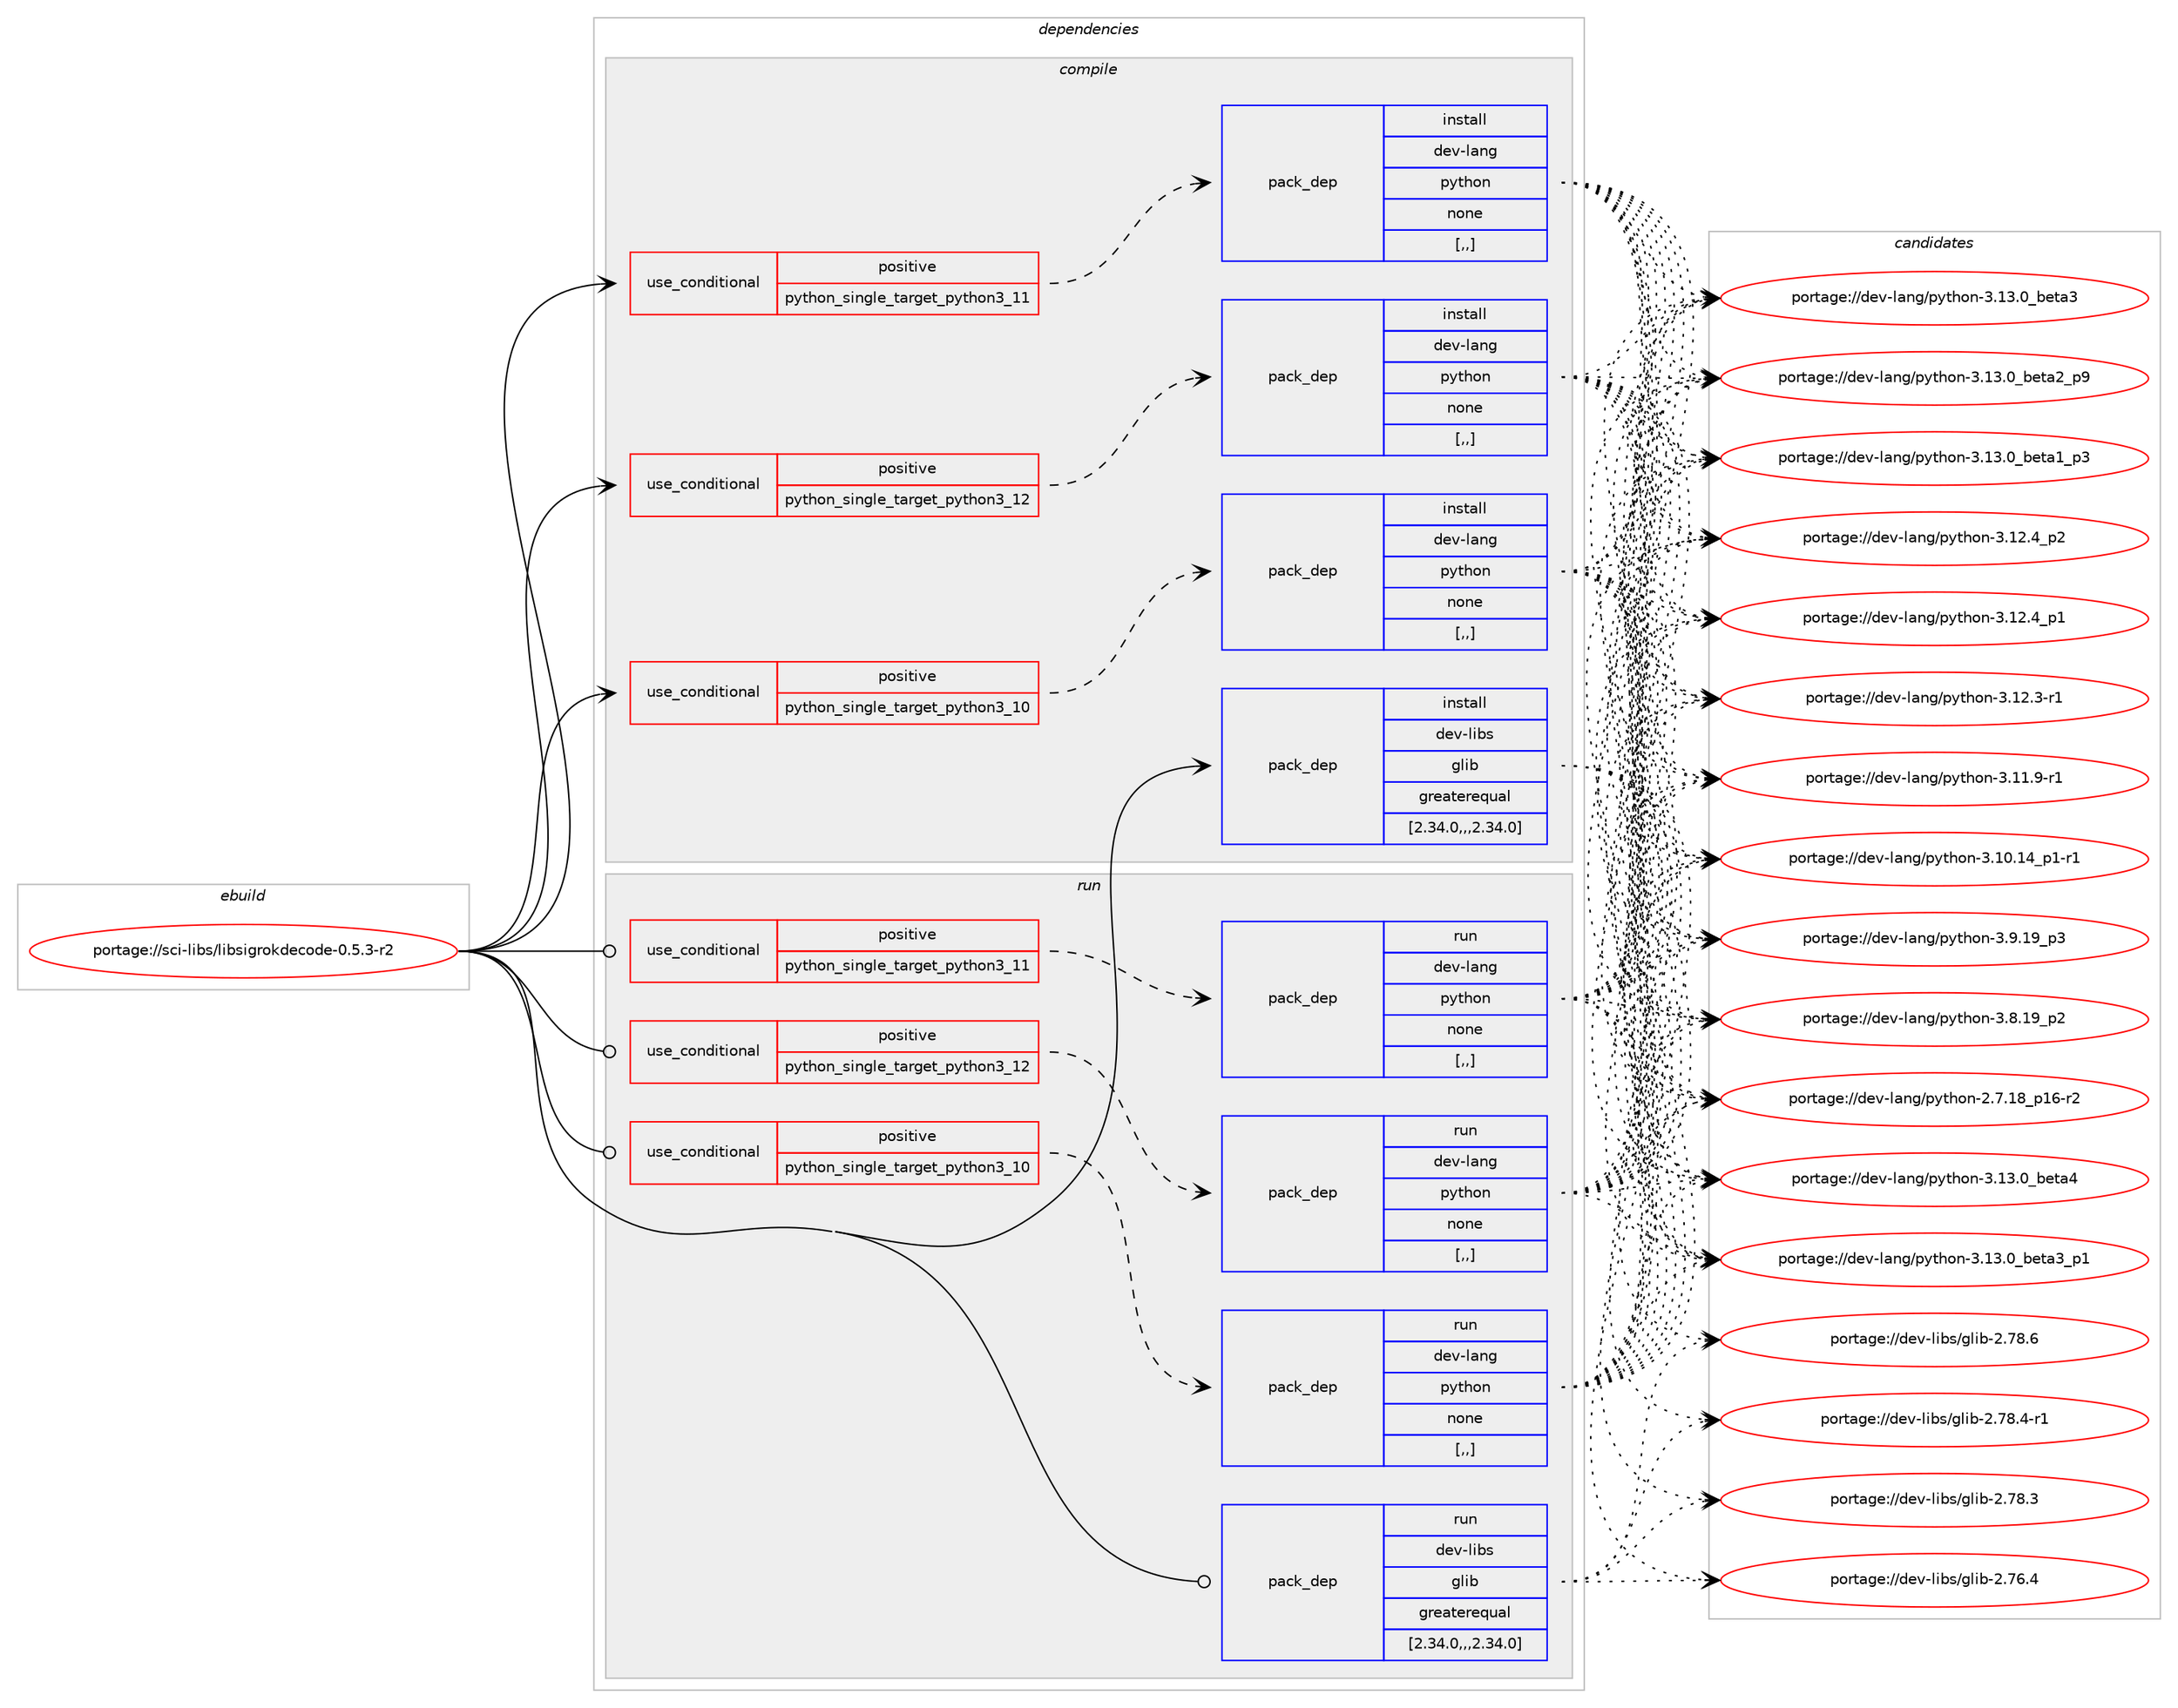 digraph prolog {

# *************
# Graph options
# *************

newrank=true;
concentrate=true;
compound=true;
graph [rankdir=LR,fontname=Helvetica,fontsize=10,ranksep=1.5];#, ranksep=2.5, nodesep=0.2];
edge  [arrowhead=vee];
node  [fontname=Helvetica,fontsize=10];

# **********
# The ebuild
# **********

subgraph cluster_leftcol {
color=gray;
label=<<i>ebuild</i>>;
id [label="portage://sci-libs/libsigrokdecode-0.5.3-r2", color=red, width=4, href="../sci-libs/libsigrokdecode-0.5.3-r2.svg"];
}

# ****************
# The dependencies
# ****************

subgraph cluster_midcol {
color=gray;
label=<<i>dependencies</i>>;
subgraph cluster_compile {
fillcolor="#eeeeee";
style=filled;
label=<<i>compile</i>>;
subgraph cond106900 {
dependency403902 [label=<<TABLE BORDER="0" CELLBORDER="1" CELLSPACING="0" CELLPADDING="4"><TR><TD ROWSPAN="3" CELLPADDING="10">use_conditional</TD></TR><TR><TD>positive</TD></TR><TR><TD>python_single_target_python3_10</TD></TR></TABLE>>, shape=none, color=red];
subgraph pack294130 {
dependency403903 [label=<<TABLE BORDER="0" CELLBORDER="1" CELLSPACING="0" CELLPADDING="4" WIDTH="220"><TR><TD ROWSPAN="6" CELLPADDING="30">pack_dep</TD></TR><TR><TD WIDTH="110">install</TD></TR><TR><TD>dev-lang</TD></TR><TR><TD>python</TD></TR><TR><TD>none</TD></TR><TR><TD>[,,]</TD></TR></TABLE>>, shape=none, color=blue];
}
dependency403902:e -> dependency403903:w [weight=20,style="dashed",arrowhead="vee"];
}
id:e -> dependency403902:w [weight=20,style="solid",arrowhead="vee"];
subgraph cond106901 {
dependency403904 [label=<<TABLE BORDER="0" CELLBORDER="1" CELLSPACING="0" CELLPADDING="4"><TR><TD ROWSPAN="3" CELLPADDING="10">use_conditional</TD></TR><TR><TD>positive</TD></TR><TR><TD>python_single_target_python3_11</TD></TR></TABLE>>, shape=none, color=red];
subgraph pack294131 {
dependency403905 [label=<<TABLE BORDER="0" CELLBORDER="1" CELLSPACING="0" CELLPADDING="4" WIDTH="220"><TR><TD ROWSPAN="6" CELLPADDING="30">pack_dep</TD></TR><TR><TD WIDTH="110">install</TD></TR><TR><TD>dev-lang</TD></TR><TR><TD>python</TD></TR><TR><TD>none</TD></TR><TR><TD>[,,]</TD></TR></TABLE>>, shape=none, color=blue];
}
dependency403904:e -> dependency403905:w [weight=20,style="dashed",arrowhead="vee"];
}
id:e -> dependency403904:w [weight=20,style="solid",arrowhead="vee"];
subgraph cond106902 {
dependency403906 [label=<<TABLE BORDER="0" CELLBORDER="1" CELLSPACING="0" CELLPADDING="4"><TR><TD ROWSPAN="3" CELLPADDING="10">use_conditional</TD></TR><TR><TD>positive</TD></TR><TR><TD>python_single_target_python3_12</TD></TR></TABLE>>, shape=none, color=red];
subgraph pack294132 {
dependency403907 [label=<<TABLE BORDER="0" CELLBORDER="1" CELLSPACING="0" CELLPADDING="4" WIDTH="220"><TR><TD ROWSPAN="6" CELLPADDING="30">pack_dep</TD></TR><TR><TD WIDTH="110">install</TD></TR><TR><TD>dev-lang</TD></TR><TR><TD>python</TD></TR><TR><TD>none</TD></TR><TR><TD>[,,]</TD></TR></TABLE>>, shape=none, color=blue];
}
dependency403906:e -> dependency403907:w [weight=20,style="dashed",arrowhead="vee"];
}
id:e -> dependency403906:w [weight=20,style="solid",arrowhead="vee"];
subgraph pack294133 {
dependency403908 [label=<<TABLE BORDER="0" CELLBORDER="1" CELLSPACING="0" CELLPADDING="4" WIDTH="220"><TR><TD ROWSPAN="6" CELLPADDING="30">pack_dep</TD></TR><TR><TD WIDTH="110">install</TD></TR><TR><TD>dev-libs</TD></TR><TR><TD>glib</TD></TR><TR><TD>greaterequal</TD></TR><TR><TD>[2.34.0,,,2.34.0]</TD></TR></TABLE>>, shape=none, color=blue];
}
id:e -> dependency403908:w [weight=20,style="solid",arrowhead="vee"];
}
subgraph cluster_compileandrun {
fillcolor="#eeeeee";
style=filled;
label=<<i>compile and run</i>>;
}
subgraph cluster_run {
fillcolor="#eeeeee";
style=filled;
label=<<i>run</i>>;
subgraph cond106903 {
dependency403909 [label=<<TABLE BORDER="0" CELLBORDER="1" CELLSPACING="0" CELLPADDING="4"><TR><TD ROWSPAN="3" CELLPADDING="10">use_conditional</TD></TR><TR><TD>positive</TD></TR><TR><TD>python_single_target_python3_10</TD></TR></TABLE>>, shape=none, color=red];
subgraph pack294134 {
dependency403910 [label=<<TABLE BORDER="0" CELLBORDER="1" CELLSPACING="0" CELLPADDING="4" WIDTH="220"><TR><TD ROWSPAN="6" CELLPADDING="30">pack_dep</TD></TR><TR><TD WIDTH="110">run</TD></TR><TR><TD>dev-lang</TD></TR><TR><TD>python</TD></TR><TR><TD>none</TD></TR><TR><TD>[,,]</TD></TR></TABLE>>, shape=none, color=blue];
}
dependency403909:e -> dependency403910:w [weight=20,style="dashed",arrowhead="vee"];
}
id:e -> dependency403909:w [weight=20,style="solid",arrowhead="odot"];
subgraph cond106904 {
dependency403911 [label=<<TABLE BORDER="0" CELLBORDER="1" CELLSPACING="0" CELLPADDING="4"><TR><TD ROWSPAN="3" CELLPADDING="10">use_conditional</TD></TR><TR><TD>positive</TD></TR><TR><TD>python_single_target_python3_11</TD></TR></TABLE>>, shape=none, color=red];
subgraph pack294135 {
dependency403912 [label=<<TABLE BORDER="0" CELLBORDER="1" CELLSPACING="0" CELLPADDING="4" WIDTH="220"><TR><TD ROWSPAN="6" CELLPADDING="30">pack_dep</TD></TR><TR><TD WIDTH="110">run</TD></TR><TR><TD>dev-lang</TD></TR><TR><TD>python</TD></TR><TR><TD>none</TD></TR><TR><TD>[,,]</TD></TR></TABLE>>, shape=none, color=blue];
}
dependency403911:e -> dependency403912:w [weight=20,style="dashed",arrowhead="vee"];
}
id:e -> dependency403911:w [weight=20,style="solid",arrowhead="odot"];
subgraph cond106905 {
dependency403913 [label=<<TABLE BORDER="0" CELLBORDER="1" CELLSPACING="0" CELLPADDING="4"><TR><TD ROWSPAN="3" CELLPADDING="10">use_conditional</TD></TR><TR><TD>positive</TD></TR><TR><TD>python_single_target_python3_12</TD></TR></TABLE>>, shape=none, color=red];
subgraph pack294136 {
dependency403914 [label=<<TABLE BORDER="0" CELLBORDER="1" CELLSPACING="0" CELLPADDING="4" WIDTH="220"><TR><TD ROWSPAN="6" CELLPADDING="30">pack_dep</TD></TR><TR><TD WIDTH="110">run</TD></TR><TR><TD>dev-lang</TD></TR><TR><TD>python</TD></TR><TR><TD>none</TD></TR><TR><TD>[,,]</TD></TR></TABLE>>, shape=none, color=blue];
}
dependency403913:e -> dependency403914:w [weight=20,style="dashed",arrowhead="vee"];
}
id:e -> dependency403913:w [weight=20,style="solid",arrowhead="odot"];
subgraph pack294137 {
dependency403915 [label=<<TABLE BORDER="0" CELLBORDER="1" CELLSPACING="0" CELLPADDING="4" WIDTH="220"><TR><TD ROWSPAN="6" CELLPADDING="30">pack_dep</TD></TR><TR><TD WIDTH="110">run</TD></TR><TR><TD>dev-libs</TD></TR><TR><TD>glib</TD></TR><TR><TD>greaterequal</TD></TR><TR><TD>[2.34.0,,,2.34.0]</TD></TR></TABLE>>, shape=none, color=blue];
}
id:e -> dependency403915:w [weight=20,style="solid",arrowhead="odot"];
}
}

# **************
# The candidates
# **************

subgraph cluster_choices {
rank=same;
color=gray;
label=<<i>candidates</i>>;

subgraph choice294130 {
color=black;
nodesep=1;
choice1001011184510897110103471121211161041111104551464951464895981011169752 [label="portage://dev-lang/python-3.13.0_beta4", color=red, width=4,href="../dev-lang/python-3.13.0_beta4.svg"];
choice10010111845108971101034711212111610411111045514649514648959810111697519511249 [label="portage://dev-lang/python-3.13.0_beta3_p1", color=red, width=4,href="../dev-lang/python-3.13.0_beta3_p1.svg"];
choice1001011184510897110103471121211161041111104551464951464895981011169751 [label="portage://dev-lang/python-3.13.0_beta3", color=red, width=4,href="../dev-lang/python-3.13.0_beta3.svg"];
choice10010111845108971101034711212111610411111045514649514648959810111697509511257 [label="portage://dev-lang/python-3.13.0_beta2_p9", color=red, width=4,href="../dev-lang/python-3.13.0_beta2_p9.svg"];
choice10010111845108971101034711212111610411111045514649514648959810111697499511251 [label="portage://dev-lang/python-3.13.0_beta1_p3", color=red, width=4,href="../dev-lang/python-3.13.0_beta1_p3.svg"];
choice100101118451089711010347112121116104111110455146495046529511250 [label="portage://dev-lang/python-3.12.4_p2", color=red, width=4,href="../dev-lang/python-3.12.4_p2.svg"];
choice100101118451089711010347112121116104111110455146495046529511249 [label="portage://dev-lang/python-3.12.4_p1", color=red, width=4,href="../dev-lang/python-3.12.4_p1.svg"];
choice100101118451089711010347112121116104111110455146495046514511449 [label="portage://dev-lang/python-3.12.3-r1", color=red, width=4,href="../dev-lang/python-3.12.3-r1.svg"];
choice100101118451089711010347112121116104111110455146494946574511449 [label="portage://dev-lang/python-3.11.9-r1", color=red, width=4,href="../dev-lang/python-3.11.9-r1.svg"];
choice100101118451089711010347112121116104111110455146494846495295112494511449 [label="portage://dev-lang/python-3.10.14_p1-r1", color=red, width=4,href="../dev-lang/python-3.10.14_p1-r1.svg"];
choice100101118451089711010347112121116104111110455146574649579511251 [label="portage://dev-lang/python-3.9.19_p3", color=red, width=4,href="../dev-lang/python-3.9.19_p3.svg"];
choice100101118451089711010347112121116104111110455146564649579511250 [label="portage://dev-lang/python-3.8.19_p2", color=red, width=4,href="../dev-lang/python-3.8.19_p2.svg"];
choice100101118451089711010347112121116104111110455046554649569511249544511450 [label="portage://dev-lang/python-2.7.18_p16-r2", color=red, width=4,href="../dev-lang/python-2.7.18_p16-r2.svg"];
dependency403903:e -> choice1001011184510897110103471121211161041111104551464951464895981011169752:w [style=dotted,weight="100"];
dependency403903:e -> choice10010111845108971101034711212111610411111045514649514648959810111697519511249:w [style=dotted,weight="100"];
dependency403903:e -> choice1001011184510897110103471121211161041111104551464951464895981011169751:w [style=dotted,weight="100"];
dependency403903:e -> choice10010111845108971101034711212111610411111045514649514648959810111697509511257:w [style=dotted,weight="100"];
dependency403903:e -> choice10010111845108971101034711212111610411111045514649514648959810111697499511251:w [style=dotted,weight="100"];
dependency403903:e -> choice100101118451089711010347112121116104111110455146495046529511250:w [style=dotted,weight="100"];
dependency403903:e -> choice100101118451089711010347112121116104111110455146495046529511249:w [style=dotted,weight="100"];
dependency403903:e -> choice100101118451089711010347112121116104111110455146495046514511449:w [style=dotted,weight="100"];
dependency403903:e -> choice100101118451089711010347112121116104111110455146494946574511449:w [style=dotted,weight="100"];
dependency403903:e -> choice100101118451089711010347112121116104111110455146494846495295112494511449:w [style=dotted,weight="100"];
dependency403903:e -> choice100101118451089711010347112121116104111110455146574649579511251:w [style=dotted,weight="100"];
dependency403903:e -> choice100101118451089711010347112121116104111110455146564649579511250:w [style=dotted,weight="100"];
dependency403903:e -> choice100101118451089711010347112121116104111110455046554649569511249544511450:w [style=dotted,weight="100"];
}
subgraph choice294131 {
color=black;
nodesep=1;
choice1001011184510897110103471121211161041111104551464951464895981011169752 [label="portage://dev-lang/python-3.13.0_beta4", color=red, width=4,href="../dev-lang/python-3.13.0_beta4.svg"];
choice10010111845108971101034711212111610411111045514649514648959810111697519511249 [label="portage://dev-lang/python-3.13.0_beta3_p1", color=red, width=4,href="../dev-lang/python-3.13.0_beta3_p1.svg"];
choice1001011184510897110103471121211161041111104551464951464895981011169751 [label="portage://dev-lang/python-3.13.0_beta3", color=red, width=4,href="../dev-lang/python-3.13.0_beta3.svg"];
choice10010111845108971101034711212111610411111045514649514648959810111697509511257 [label="portage://dev-lang/python-3.13.0_beta2_p9", color=red, width=4,href="../dev-lang/python-3.13.0_beta2_p9.svg"];
choice10010111845108971101034711212111610411111045514649514648959810111697499511251 [label="portage://dev-lang/python-3.13.0_beta1_p3", color=red, width=4,href="../dev-lang/python-3.13.0_beta1_p3.svg"];
choice100101118451089711010347112121116104111110455146495046529511250 [label="portage://dev-lang/python-3.12.4_p2", color=red, width=4,href="../dev-lang/python-3.12.4_p2.svg"];
choice100101118451089711010347112121116104111110455146495046529511249 [label="portage://dev-lang/python-3.12.4_p1", color=red, width=4,href="../dev-lang/python-3.12.4_p1.svg"];
choice100101118451089711010347112121116104111110455146495046514511449 [label="portage://dev-lang/python-3.12.3-r1", color=red, width=4,href="../dev-lang/python-3.12.3-r1.svg"];
choice100101118451089711010347112121116104111110455146494946574511449 [label="portage://dev-lang/python-3.11.9-r1", color=red, width=4,href="../dev-lang/python-3.11.9-r1.svg"];
choice100101118451089711010347112121116104111110455146494846495295112494511449 [label="portage://dev-lang/python-3.10.14_p1-r1", color=red, width=4,href="../dev-lang/python-3.10.14_p1-r1.svg"];
choice100101118451089711010347112121116104111110455146574649579511251 [label="portage://dev-lang/python-3.9.19_p3", color=red, width=4,href="../dev-lang/python-3.9.19_p3.svg"];
choice100101118451089711010347112121116104111110455146564649579511250 [label="portage://dev-lang/python-3.8.19_p2", color=red, width=4,href="../dev-lang/python-3.8.19_p2.svg"];
choice100101118451089711010347112121116104111110455046554649569511249544511450 [label="portage://dev-lang/python-2.7.18_p16-r2", color=red, width=4,href="../dev-lang/python-2.7.18_p16-r2.svg"];
dependency403905:e -> choice1001011184510897110103471121211161041111104551464951464895981011169752:w [style=dotted,weight="100"];
dependency403905:e -> choice10010111845108971101034711212111610411111045514649514648959810111697519511249:w [style=dotted,weight="100"];
dependency403905:e -> choice1001011184510897110103471121211161041111104551464951464895981011169751:w [style=dotted,weight="100"];
dependency403905:e -> choice10010111845108971101034711212111610411111045514649514648959810111697509511257:w [style=dotted,weight="100"];
dependency403905:e -> choice10010111845108971101034711212111610411111045514649514648959810111697499511251:w [style=dotted,weight="100"];
dependency403905:e -> choice100101118451089711010347112121116104111110455146495046529511250:w [style=dotted,weight="100"];
dependency403905:e -> choice100101118451089711010347112121116104111110455146495046529511249:w [style=dotted,weight="100"];
dependency403905:e -> choice100101118451089711010347112121116104111110455146495046514511449:w [style=dotted,weight="100"];
dependency403905:e -> choice100101118451089711010347112121116104111110455146494946574511449:w [style=dotted,weight="100"];
dependency403905:e -> choice100101118451089711010347112121116104111110455146494846495295112494511449:w [style=dotted,weight="100"];
dependency403905:e -> choice100101118451089711010347112121116104111110455146574649579511251:w [style=dotted,weight="100"];
dependency403905:e -> choice100101118451089711010347112121116104111110455146564649579511250:w [style=dotted,weight="100"];
dependency403905:e -> choice100101118451089711010347112121116104111110455046554649569511249544511450:w [style=dotted,weight="100"];
}
subgraph choice294132 {
color=black;
nodesep=1;
choice1001011184510897110103471121211161041111104551464951464895981011169752 [label="portage://dev-lang/python-3.13.0_beta4", color=red, width=4,href="../dev-lang/python-3.13.0_beta4.svg"];
choice10010111845108971101034711212111610411111045514649514648959810111697519511249 [label="portage://dev-lang/python-3.13.0_beta3_p1", color=red, width=4,href="../dev-lang/python-3.13.0_beta3_p1.svg"];
choice1001011184510897110103471121211161041111104551464951464895981011169751 [label="portage://dev-lang/python-3.13.0_beta3", color=red, width=4,href="../dev-lang/python-3.13.0_beta3.svg"];
choice10010111845108971101034711212111610411111045514649514648959810111697509511257 [label="portage://dev-lang/python-3.13.0_beta2_p9", color=red, width=4,href="../dev-lang/python-3.13.0_beta2_p9.svg"];
choice10010111845108971101034711212111610411111045514649514648959810111697499511251 [label="portage://dev-lang/python-3.13.0_beta1_p3", color=red, width=4,href="../dev-lang/python-3.13.0_beta1_p3.svg"];
choice100101118451089711010347112121116104111110455146495046529511250 [label="portage://dev-lang/python-3.12.4_p2", color=red, width=4,href="../dev-lang/python-3.12.4_p2.svg"];
choice100101118451089711010347112121116104111110455146495046529511249 [label="portage://dev-lang/python-3.12.4_p1", color=red, width=4,href="../dev-lang/python-3.12.4_p1.svg"];
choice100101118451089711010347112121116104111110455146495046514511449 [label="portage://dev-lang/python-3.12.3-r1", color=red, width=4,href="../dev-lang/python-3.12.3-r1.svg"];
choice100101118451089711010347112121116104111110455146494946574511449 [label="portage://dev-lang/python-3.11.9-r1", color=red, width=4,href="../dev-lang/python-3.11.9-r1.svg"];
choice100101118451089711010347112121116104111110455146494846495295112494511449 [label="portage://dev-lang/python-3.10.14_p1-r1", color=red, width=4,href="../dev-lang/python-3.10.14_p1-r1.svg"];
choice100101118451089711010347112121116104111110455146574649579511251 [label="portage://dev-lang/python-3.9.19_p3", color=red, width=4,href="../dev-lang/python-3.9.19_p3.svg"];
choice100101118451089711010347112121116104111110455146564649579511250 [label="portage://dev-lang/python-3.8.19_p2", color=red, width=4,href="../dev-lang/python-3.8.19_p2.svg"];
choice100101118451089711010347112121116104111110455046554649569511249544511450 [label="portage://dev-lang/python-2.7.18_p16-r2", color=red, width=4,href="../dev-lang/python-2.7.18_p16-r2.svg"];
dependency403907:e -> choice1001011184510897110103471121211161041111104551464951464895981011169752:w [style=dotted,weight="100"];
dependency403907:e -> choice10010111845108971101034711212111610411111045514649514648959810111697519511249:w [style=dotted,weight="100"];
dependency403907:e -> choice1001011184510897110103471121211161041111104551464951464895981011169751:w [style=dotted,weight="100"];
dependency403907:e -> choice10010111845108971101034711212111610411111045514649514648959810111697509511257:w [style=dotted,weight="100"];
dependency403907:e -> choice10010111845108971101034711212111610411111045514649514648959810111697499511251:w [style=dotted,weight="100"];
dependency403907:e -> choice100101118451089711010347112121116104111110455146495046529511250:w [style=dotted,weight="100"];
dependency403907:e -> choice100101118451089711010347112121116104111110455146495046529511249:w [style=dotted,weight="100"];
dependency403907:e -> choice100101118451089711010347112121116104111110455146495046514511449:w [style=dotted,weight="100"];
dependency403907:e -> choice100101118451089711010347112121116104111110455146494946574511449:w [style=dotted,weight="100"];
dependency403907:e -> choice100101118451089711010347112121116104111110455146494846495295112494511449:w [style=dotted,weight="100"];
dependency403907:e -> choice100101118451089711010347112121116104111110455146574649579511251:w [style=dotted,weight="100"];
dependency403907:e -> choice100101118451089711010347112121116104111110455146564649579511250:w [style=dotted,weight="100"];
dependency403907:e -> choice100101118451089711010347112121116104111110455046554649569511249544511450:w [style=dotted,weight="100"];
}
subgraph choice294133 {
color=black;
nodesep=1;
choice1001011184510810598115471031081059845504655564654 [label="portage://dev-libs/glib-2.78.6", color=red, width=4,href="../dev-libs/glib-2.78.6.svg"];
choice10010111845108105981154710310810598455046555646524511449 [label="portage://dev-libs/glib-2.78.4-r1", color=red, width=4,href="../dev-libs/glib-2.78.4-r1.svg"];
choice1001011184510810598115471031081059845504655564651 [label="portage://dev-libs/glib-2.78.3", color=red, width=4,href="../dev-libs/glib-2.78.3.svg"];
choice1001011184510810598115471031081059845504655544652 [label="portage://dev-libs/glib-2.76.4", color=red, width=4,href="../dev-libs/glib-2.76.4.svg"];
dependency403908:e -> choice1001011184510810598115471031081059845504655564654:w [style=dotted,weight="100"];
dependency403908:e -> choice10010111845108105981154710310810598455046555646524511449:w [style=dotted,weight="100"];
dependency403908:e -> choice1001011184510810598115471031081059845504655564651:w [style=dotted,weight="100"];
dependency403908:e -> choice1001011184510810598115471031081059845504655544652:w [style=dotted,weight="100"];
}
subgraph choice294134 {
color=black;
nodesep=1;
choice1001011184510897110103471121211161041111104551464951464895981011169752 [label="portage://dev-lang/python-3.13.0_beta4", color=red, width=4,href="../dev-lang/python-3.13.0_beta4.svg"];
choice10010111845108971101034711212111610411111045514649514648959810111697519511249 [label="portage://dev-lang/python-3.13.0_beta3_p1", color=red, width=4,href="../dev-lang/python-3.13.0_beta3_p1.svg"];
choice1001011184510897110103471121211161041111104551464951464895981011169751 [label="portage://dev-lang/python-3.13.0_beta3", color=red, width=4,href="../dev-lang/python-3.13.0_beta3.svg"];
choice10010111845108971101034711212111610411111045514649514648959810111697509511257 [label="portage://dev-lang/python-3.13.0_beta2_p9", color=red, width=4,href="../dev-lang/python-3.13.0_beta2_p9.svg"];
choice10010111845108971101034711212111610411111045514649514648959810111697499511251 [label="portage://dev-lang/python-3.13.0_beta1_p3", color=red, width=4,href="../dev-lang/python-3.13.0_beta1_p3.svg"];
choice100101118451089711010347112121116104111110455146495046529511250 [label="portage://dev-lang/python-3.12.4_p2", color=red, width=4,href="../dev-lang/python-3.12.4_p2.svg"];
choice100101118451089711010347112121116104111110455146495046529511249 [label="portage://dev-lang/python-3.12.4_p1", color=red, width=4,href="../dev-lang/python-3.12.4_p1.svg"];
choice100101118451089711010347112121116104111110455146495046514511449 [label="portage://dev-lang/python-3.12.3-r1", color=red, width=4,href="../dev-lang/python-3.12.3-r1.svg"];
choice100101118451089711010347112121116104111110455146494946574511449 [label="portage://dev-lang/python-3.11.9-r1", color=red, width=4,href="../dev-lang/python-3.11.9-r1.svg"];
choice100101118451089711010347112121116104111110455146494846495295112494511449 [label="portage://dev-lang/python-3.10.14_p1-r1", color=red, width=4,href="../dev-lang/python-3.10.14_p1-r1.svg"];
choice100101118451089711010347112121116104111110455146574649579511251 [label="portage://dev-lang/python-3.9.19_p3", color=red, width=4,href="../dev-lang/python-3.9.19_p3.svg"];
choice100101118451089711010347112121116104111110455146564649579511250 [label="portage://dev-lang/python-3.8.19_p2", color=red, width=4,href="../dev-lang/python-3.8.19_p2.svg"];
choice100101118451089711010347112121116104111110455046554649569511249544511450 [label="portage://dev-lang/python-2.7.18_p16-r2", color=red, width=4,href="../dev-lang/python-2.7.18_p16-r2.svg"];
dependency403910:e -> choice1001011184510897110103471121211161041111104551464951464895981011169752:w [style=dotted,weight="100"];
dependency403910:e -> choice10010111845108971101034711212111610411111045514649514648959810111697519511249:w [style=dotted,weight="100"];
dependency403910:e -> choice1001011184510897110103471121211161041111104551464951464895981011169751:w [style=dotted,weight="100"];
dependency403910:e -> choice10010111845108971101034711212111610411111045514649514648959810111697509511257:w [style=dotted,weight="100"];
dependency403910:e -> choice10010111845108971101034711212111610411111045514649514648959810111697499511251:w [style=dotted,weight="100"];
dependency403910:e -> choice100101118451089711010347112121116104111110455146495046529511250:w [style=dotted,weight="100"];
dependency403910:e -> choice100101118451089711010347112121116104111110455146495046529511249:w [style=dotted,weight="100"];
dependency403910:e -> choice100101118451089711010347112121116104111110455146495046514511449:w [style=dotted,weight="100"];
dependency403910:e -> choice100101118451089711010347112121116104111110455146494946574511449:w [style=dotted,weight="100"];
dependency403910:e -> choice100101118451089711010347112121116104111110455146494846495295112494511449:w [style=dotted,weight="100"];
dependency403910:e -> choice100101118451089711010347112121116104111110455146574649579511251:w [style=dotted,weight="100"];
dependency403910:e -> choice100101118451089711010347112121116104111110455146564649579511250:w [style=dotted,weight="100"];
dependency403910:e -> choice100101118451089711010347112121116104111110455046554649569511249544511450:w [style=dotted,weight="100"];
}
subgraph choice294135 {
color=black;
nodesep=1;
choice1001011184510897110103471121211161041111104551464951464895981011169752 [label="portage://dev-lang/python-3.13.0_beta4", color=red, width=4,href="../dev-lang/python-3.13.0_beta4.svg"];
choice10010111845108971101034711212111610411111045514649514648959810111697519511249 [label="portage://dev-lang/python-3.13.0_beta3_p1", color=red, width=4,href="../dev-lang/python-3.13.0_beta3_p1.svg"];
choice1001011184510897110103471121211161041111104551464951464895981011169751 [label="portage://dev-lang/python-3.13.0_beta3", color=red, width=4,href="../dev-lang/python-3.13.0_beta3.svg"];
choice10010111845108971101034711212111610411111045514649514648959810111697509511257 [label="portage://dev-lang/python-3.13.0_beta2_p9", color=red, width=4,href="../dev-lang/python-3.13.0_beta2_p9.svg"];
choice10010111845108971101034711212111610411111045514649514648959810111697499511251 [label="portage://dev-lang/python-3.13.0_beta1_p3", color=red, width=4,href="../dev-lang/python-3.13.0_beta1_p3.svg"];
choice100101118451089711010347112121116104111110455146495046529511250 [label="portage://dev-lang/python-3.12.4_p2", color=red, width=4,href="../dev-lang/python-3.12.4_p2.svg"];
choice100101118451089711010347112121116104111110455146495046529511249 [label="portage://dev-lang/python-3.12.4_p1", color=red, width=4,href="../dev-lang/python-3.12.4_p1.svg"];
choice100101118451089711010347112121116104111110455146495046514511449 [label="portage://dev-lang/python-3.12.3-r1", color=red, width=4,href="../dev-lang/python-3.12.3-r1.svg"];
choice100101118451089711010347112121116104111110455146494946574511449 [label="portage://dev-lang/python-3.11.9-r1", color=red, width=4,href="../dev-lang/python-3.11.9-r1.svg"];
choice100101118451089711010347112121116104111110455146494846495295112494511449 [label="portage://dev-lang/python-3.10.14_p1-r1", color=red, width=4,href="../dev-lang/python-3.10.14_p1-r1.svg"];
choice100101118451089711010347112121116104111110455146574649579511251 [label="portage://dev-lang/python-3.9.19_p3", color=red, width=4,href="../dev-lang/python-3.9.19_p3.svg"];
choice100101118451089711010347112121116104111110455146564649579511250 [label="portage://dev-lang/python-3.8.19_p2", color=red, width=4,href="../dev-lang/python-3.8.19_p2.svg"];
choice100101118451089711010347112121116104111110455046554649569511249544511450 [label="portage://dev-lang/python-2.7.18_p16-r2", color=red, width=4,href="../dev-lang/python-2.7.18_p16-r2.svg"];
dependency403912:e -> choice1001011184510897110103471121211161041111104551464951464895981011169752:w [style=dotted,weight="100"];
dependency403912:e -> choice10010111845108971101034711212111610411111045514649514648959810111697519511249:w [style=dotted,weight="100"];
dependency403912:e -> choice1001011184510897110103471121211161041111104551464951464895981011169751:w [style=dotted,weight="100"];
dependency403912:e -> choice10010111845108971101034711212111610411111045514649514648959810111697509511257:w [style=dotted,weight="100"];
dependency403912:e -> choice10010111845108971101034711212111610411111045514649514648959810111697499511251:w [style=dotted,weight="100"];
dependency403912:e -> choice100101118451089711010347112121116104111110455146495046529511250:w [style=dotted,weight="100"];
dependency403912:e -> choice100101118451089711010347112121116104111110455146495046529511249:w [style=dotted,weight="100"];
dependency403912:e -> choice100101118451089711010347112121116104111110455146495046514511449:w [style=dotted,weight="100"];
dependency403912:e -> choice100101118451089711010347112121116104111110455146494946574511449:w [style=dotted,weight="100"];
dependency403912:e -> choice100101118451089711010347112121116104111110455146494846495295112494511449:w [style=dotted,weight="100"];
dependency403912:e -> choice100101118451089711010347112121116104111110455146574649579511251:w [style=dotted,weight="100"];
dependency403912:e -> choice100101118451089711010347112121116104111110455146564649579511250:w [style=dotted,weight="100"];
dependency403912:e -> choice100101118451089711010347112121116104111110455046554649569511249544511450:w [style=dotted,weight="100"];
}
subgraph choice294136 {
color=black;
nodesep=1;
choice1001011184510897110103471121211161041111104551464951464895981011169752 [label="portage://dev-lang/python-3.13.0_beta4", color=red, width=4,href="../dev-lang/python-3.13.0_beta4.svg"];
choice10010111845108971101034711212111610411111045514649514648959810111697519511249 [label="portage://dev-lang/python-3.13.0_beta3_p1", color=red, width=4,href="../dev-lang/python-3.13.0_beta3_p1.svg"];
choice1001011184510897110103471121211161041111104551464951464895981011169751 [label="portage://dev-lang/python-3.13.0_beta3", color=red, width=4,href="../dev-lang/python-3.13.0_beta3.svg"];
choice10010111845108971101034711212111610411111045514649514648959810111697509511257 [label="portage://dev-lang/python-3.13.0_beta2_p9", color=red, width=4,href="../dev-lang/python-3.13.0_beta2_p9.svg"];
choice10010111845108971101034711212111610411111045514649514648959810111697499511251 [label="portage://dev-lang/python-3.13.0_beta1_p3", color=red, width=4,href="../dev-lang/python-3.13.0_beta1_p3.svg"];
choice100101118451089711010347112121116104111110455146495046529511250 [label="portage://dev-lang/python-3.12.4_p2", color=red, width=4,href="../dev-lang/python-3.12.4_p2.svg"];
choice100101118451089711010347112121116104111110455146495046529511249 [label="portage://dev-lang/python-3.12.4_p1", color=red, width=4,href="../dev-lang/python-3.12.4_p1.svg"];
choice100101118451089711010347112121116104111110455146495046514511449 [label="portage://dev-lang/python-3.12.3-r1", color=red, width=4,href="../dev-lang/python-3.12.3-r1.svg"];
choice100101118451089711010347112121116104111110455146494946574511449 [label="portage://dev-lang/python-3.11.9-r1", color=red, width=4,href="../dev-lang/python-3.11.9-r1.svg"];
choice100101118451089711010347112121116104111110455146494846495295112494511449 [label="portage://dev-lang/python-3.10.14_p1-r1", color=red, width=4,href="../dev-lang/python-3.10.14_p1-r1.svg"];
choice100101118451089711010347112121116104111110455146574649579511251 [label="portage://dev-lang/python-3.9.19_p3", color=red, width=4,href="../dev-lang/python-3.9.19_p3.svg"];
choice100101118451089711010347112121116104111110455146564649579511250 [label="portage://dev-lang/python-3.8.19_p2", color=red, width=4,href="../dev-lang/python-3.8.19_p2.svg"];
choice100101118451089711010347112121116104111110455046554649569511249544511450 [label="portage://dev-lang/python-2.7.18_p16-r2", color=red, width=4,href="../dev-lang/python-2.7.18_p16-r2.svg"];
dependency403914:e -> choice1001011184510897110103471121211161041111104551464951464895981011169752:w [style=dotted,weight="100"];
dependency403914:e -> choice10010111845108971101034711212111610411111045514649514648959810111697519511249:w [style=dotted,weight="100"];
dependency403914:e -> choice1001011184510897110103471121211161041111104551464951464895981011169751:w [style=dotted,weight="100"];
dependency403914:e -> choice10010111845108971101034711212111610411111045514649514648959810111697509511257:w [style=dotted,weight="100"];
dependency403914:e -> choice10010111845108971101034711212111610411111045514649514648959810111697499511251:w [style=dotted,weight="100"];
dependency403914:e -> choice100101118451089711010347112121116104111110455146495046529511250:w [style=dotted,weight="100"];
dependency403914:e -> choice100101118451089711010347112121116104111110455146495046529511249:w [style=dotted,weight="100"];
dependency403914:e -> choice100101118451089711010347112121116104111110455146495046514511449:w [style=dotted,weight="100"];
dependency403914:e -> choice100101118451089711010347112121116104111110455146494946574511449:w [style=dotted,weight="100"];
dependency403914:e -> choice100101118451089711010347112121116104111110455146494846495295112494511449:w [style=dotted,weight="100"];
dependency403914:e -> choice100101118451089711010347112121116104111110455146574649579511251:w [style=dotted,weight="100"];
dependency403914:e -> choice100101118451089711010347112121116104111110455146564649579511250:w [style=dotted,weight="100"];
dependency403914:e -> choice100101118451089711010347112121116104111110455046554649569511249544511450:w [style=dotted,weight="100"];
}
subgraph choice294137 {
color=black;
nodesep=1;
choice1001011184510810598115471031081059845504655564654 [label="portage://dev-libs/glib-2.78.6", color=red, width=4,href="../dev-libs/glib-2.78.6.svg"];
choice10010111845108105981154710310810598455046555646524511449 [label="portage://dev-libs/glib-2.78.4-r1", color=red, width=4,href="../dev-libs/glib-2.78.4-r1.svg"];
choice1001011184510810598115471031081059845504655564651 [label="portage://dev-libs/glib-2.78.3", color=red, width=4,href="../dev-libs/glib-2.78.3.svg"];
choice1001011184510810598115471031081059845504655544652 [label="portage://dev-libs/glib-2.76.4", color=red, width=4,href="../dev-libs/glib-2.76.4.svg"];
dependency403915:e -> choice1001011184510810598115471031081059845504655564654:w [style=dotted,weight="100"];
dependency403915:e -> choice10010111845108105981154710310810598455046555646524511449:w [style=dotted,weight="100"];
dependency403915:e -> choice1001011184510810598115471031081059845504655564651:w [style=dotted,weight="100"];
dependency403915:e -> choice1001011184510810598115471031081059845504655544652:w [style=dotted,weight="100"];
}
}

}
